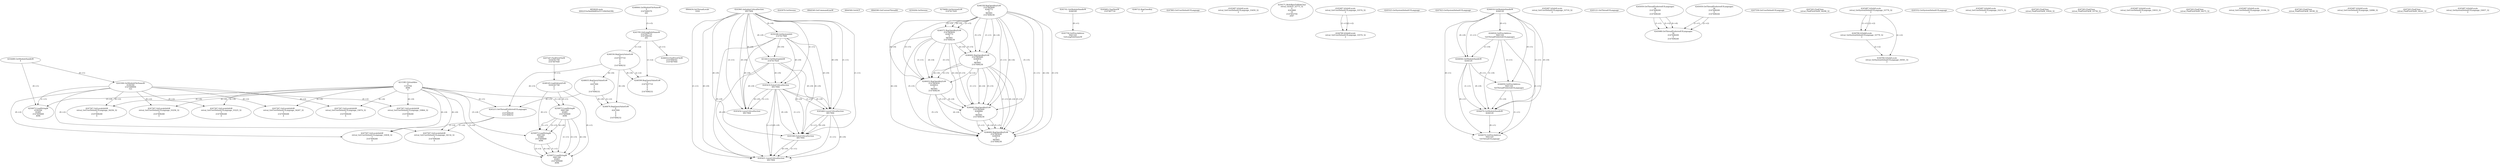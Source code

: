 // Global SCDG with merge call
digraph {
	0 [label="6850628.main
0002253a5beb9d462a311149d3b439fc"]
	1 [label="4254480.GetModuleHandleW
0"]
	2 [label="6844434.SetThreadLocale
1024"]
	3 [label="4243965.InitializeCriticalSection
6917004"]
	4 [label="4243979.GetVersion
"]
	5 [label="4250188.GetSystemInfo
2147417660"]
	3 -> 5 [label="(0-->0)"]
	6 [label="6844540.GetCommandLineW
"]
	7 [label="4214413.GetStartupInfoW
2147417624"]
	3 -> 7 [label="(0-->0)"]
	5 -> 7 [label="(0-->0)"]
	8 [label="6844560.GetACP
"]
	9 [label="6844580.GetCurrentThreadId
"]
	10 [label="4250204.GetVersion
"]
	11 [label="4276690.GetVersionExW
2147417420"]
	12 [label="4243306.GetModuleFileNameW
4194304
2147408904
522"]
	1 -> 12 [label="(0-->1)"]
	13 [label="4248064.GetModuleFileNameW
0
2147408370
261"]
	14 [label="4215383.VirtualAlloc
0
1310704
4096
4"]
	15 [label="4246338.RegOpenKeyExW
2147483649
4246772
0
983065
2147408236"]
	16 [label="4245741.GetModuleHandleW
4246160"]
	17 [label="4245758.GetProcAddress
9441320
GetLongPathNameW"]
	16 -> 17 [label="(0-->1)"]
	18 [label="4245785.GetLongPathNameW
2147407710
2147406542
261"]
	13 -> 18 [label="(3-->3)"]
	19 [label="4245683.CharNextW
2147407716"]
	20 [label="4246556.RegQueryValueExW
0
2147407710
0
0
0
2147408232"]
	18 -> 20 [label="(1-->2)"]
	21 [label="4246599.RegQueryValueExW
0
2147407710
0
0
0
2147408232"]
	18 -> 21 [label="(1-->2)"]
	20 -> 21 [label="(2-->2)"]
	20 -> 21 [label="(6-->6)"]
	22 [label="4246722.RegCloseKey
0"]
	23 [label="4247883.GetUserDefaultUILanguage
"]
	24 [label="4245418.EnterCriticalSection
6917004"]
	3 -> 24 [label="(1-->1)"]
	3 -> 24 [label="(0-->0)"]
	5 -> 24 [label="(0-->0)"]
	7 -> 24 [label="(0-->0)"]
	25 [label="4245469.LeaveCriticalSection
6917004"]
	3 -> 25 [label="(1-->1)"]
	24 -> 25 [label="(1-->1)"]
	3 -> 25 [label="(0-->0)"]
	5 -> 25 [label="(0-->0)"]
	7 -> 25 [label="(0-->0)"]
	24 -> 25 [label="(0-->0)"]
	26 [label="4245487.IsValidLocale
retval_GetUserDefaultUILanguage_33459_32
2"]
	27 [label="4250171.MultiByteToWideChar
retval_GetACP_32773_32
0
4243868
10
2147403704
2047"]
	28 [label="4246372.RegOpenKeyExW
2147483650
4246772
0
983065
2147408236"]
	15 -> 28 [label="(2-->2)"]
	15 -> 28 [label="(4-->4)"]
	15 -> 28 [label="(5-->5)"]
	29 [label="4246402.RegOpenKeyExW
2147483649
4246832
0
983065
2147408236"]
	15 -> 29 [label="(1-->1)"]
	15 -> 29 [label="(4-->4)"]
	28 -> 29 [label="(4-->4)"]
	15 -> 29 [label="(5-->5)"]
	28 -> 29 [label="(5-->5)"]
	30 [label="4245487.IsValidLocale
retval_GetUserDefaultUILanguage_33574_32
2"]
	31 [label="4244766.IsValidLocale
retval_GetUserDefaultUILanguage_33574_32
2"]
	30 -> 31 [label="(1-->1)"]
	30 -> 31 [label="(2-->2)"]
	32 [label="4245525.GetSystemDefaultUILanguage
"]
	33 [label="4245580.EnterCriticalSection
6917004"]
	3 -> 33 [label="(1-->1)"]
	24 -> 33 [label="(1-->1)"]
	25 -> 33 [label="(1-->1)"]
	3 -> 33 [label="(0-->0)"]
	5 -> 33 [label="(0-->0)"]
	7 -> 33 [label="(0-->0)"]
	24 -> 33 [label="(0-->0)"]
	25 -> 33 [label="(0-->0)"]
	34 [label="4245621.LeaveCriticalSection
6917004"]
	3 -> 34 [label="(1-->1)"]
	24 -> 34 [label="(1-->1)"]
	25 -> 34 [label="(1-->1)"]
	33 -> 34 [label="(1-->1)"]
	3 -> 34 [label="(0-->0)"]
	5 -> 34 [label="(0-->0)"]
	7 -> 34 [label="(0-->0)"]
	24 -> 34 [label="(0-->0)"]
	25 -> 34 [label="(0-->0)"]
	33 -> 34 [label="(0-->0)"]
	35 [label="4247923.GetSystemDefaultUILanguage
"]
	36 [label="4244018.GetModuleHandleW
4244120"]
	37 [label="4244024.GetProcAddress
9441320
GetThreadPreferredUILanguages"]
	36 -> 37 [label="(0-->1)"]
	38 [label="4244044.GetModuleHandleW
4244120"]
	36 -> 38 [label="(1-->1)"]
	36 -> 38 [label="(0-->0)"]
	37 -> 38 [label="(1-->0)"]
	39 [label="4244050.GetProcAddress
9441320
SetThreadPreferredUILanguages"]
	36 -> 39 [label="(0-->1)"]
	37 -> 39 [label="(1-->1)"]
	38 -> 39 [label="(0-->1)"]
	40 [label="4244070.GetModuleHandleW
4244120"]
	36 -> 40 [label="(1-->1)"]
	38 -> 40 [label="(1-->1)"]
	36 -> 40 [label="(0-->0)"]
	37 -> 40 [label="(1-->0)"]
	38 -> 40 [label="(0-->0)"]
	39 -> 40 [label="(1-->0)"]
	41 [label="4244076.GetProcAddress
9441320
GetThreadUILanguage"]
	36 -> 41 [label="(0-->1)"]
	37 -> 41 [label="(1-->1)"]
	38 -> 41 [label="(0-->1)"]
	39 -> 41 [label="(1-->1)"]
	40 -> 41 [label="(0-->1)"]
	42 [label="4246432.RegOpenKeyExW
2147483650
4246832
0
983065
2147408236"]
	28 -> 42 [label="(1-->1)"]
	29 -> 42 [label="(2-->2)"]
	15 -> 42 [label="(4-->4)"]
	28 -> 42 [label="(4-->4)"]
	29 -> 42 [label="(4-->4)"]
	15 -> 42 [label="(5-->5)"]
	28 -> 42 [label="(5-->5)"]
	29 -> 42 [label="(5-->5)"]
	43 [label="4245487.IsValidLocale
retval_GetUserDefaultUILanguage_33719_32
2"]
	44 [label="4245121.GetThreadUILanguage
"]
	45 [label="4245059.GetThreadPreferredUILanguages
56
2147408200
0
2147408240"]
	46 [label="4247558.GetUserDefaultUILanguage
"]
	47 [label="4247567.GetLocaleInfoW
retval_GetUserDefaultUILanguage_34256_32
3
2147408268
4"]
	12 -> 47 [label="(0-->2)"]
	14 -> 47 [label="(4-->4)"]
	48 [label="4247247.FindFirstFileW
3224341740
2147407640"]
	49 [label="4246014.FindFirstFileW
2147406542
2147407064"]
	18 -> 49 [label="(2-->1)"]
	50 [label="4245454.LeaveCriticalSection
6917004"]
	3 -> 50 [label="(1-->1)"]
	24 -> 50 [label="(1-->1)"]
	3 -> 50 [label="(0-->0)"]
	5 -> 50 [label="(0-->0)"]
	7 -> 50 [label="(0-->0)"]
	24 -> 50 [label="(0-->0)"]
	51 [label="4247567.GetLocaleInfoW
retval_GetUserDefaultUILanguage_33864_32
3
2147408268
4"]
	12 -> 51 [label="(0-->2)"]
	14 -> 51 [label="(4-->4)"]
	52 [label="4247263.FindClose
retval_FindFirstFileW_34298_32"]
	53 [label="4248145.LoadLibraryExW
3224341740
0
2"]
	48 -> 53 [label="(1-->1)"]
	54 [label="4250073.LoadStringW
9441340
65485
2147409468
4096"]
	53 -> 54 [label="(0-->1)"]
	14 -> 54 [label="(3-->4)"]
	55 [label="4246462.RegOpenKeyExW
2147483649
4246884
0
983065
2147408236"]
	15 -> 55 [label="(1-->1)"]
	29 -> 55 [label="(1-->1)"]
	15 -> 55 [label="(4-->4)"]
	28 -> 55 [label="(4-->4)"]
	29 -> 55 [label="(4-->4)"]
	42 -> 55 [label="(4-->4)"]
	15 -> 55 [label="(5-->5)"]
	28 -> 55 [label="(5-->5)"]
	29 -> 55 [label="(5-->5)"]
	42 -> 55 [label="(5-->5)"]
	56 [label="4246492.RegOpenKeyExW
2147483649
4246936
0
983065
2147408236"]
	15 -> 56 [label="(1-->1)"]
	29 -> 56 [label="(1-->1)"]
	55 -> 56 [label="(1-->1)"]
	15 -> 56 [label="(4-->4)"]
	28 -> 56 [label="(4-->4)"]
	29 -> 56 [label="(4-->4)"]
	42 -> 56 [label="(4-->4)"]
	55 -> 56 [label="(4-->4)"]
	15 -> 56 [label="(5-->5)"]
	28 -> 56 [label="(5-->5)"]
	29 -> 56 [label="(5-->5)"]
	42 -> 56 [label="(5-->5)"]
	55 -> 56 [label="(5-->5)"]
	57 [label="4245487.IsValidLocale
retval_GetSystemDefaultUILanguage_33779_32
2"]
	58 [label="4244766.IsValidLocale
retval_GetSystemDefaultUILanguage_33779_32
2"]
	57 -> 58 [label="(1-->1)"]
	57 -> 58 [label="(2-->2)"]
	59 [label="4245552.GetSystemDefaultUILanguage
"]
	60 [label="4244766.IsValidLocale
retval_GetSystemDefaultUILanguage_34561_32
2"]
	57 -> 60 [label="(2-->2)"]
	58 -> 60 [label="(2-->2)"]
	61 [label="4246635.RegQueryValueExW
0
4247000
0
0
0
2147408232"]
	20 -> 61 [label="(6-->6)"]
	62 [label="4247567.GetLocaleInfoW
retval_GetUserDefaultUILanguage_33258_32
3
2147408268
4"]
	12 -> 62 [label="(0-->2)"]
	14 -> 62 [label="(4-->4)"]
	63 [label="4250073.LoadStringW
4194304
65485
2147409468
4096"]
	1 -> 63 [label="(0-->1)"]
	12 -> 63 [label="(1-->1)"]
	14 -> 63 [label="(3-->4)"]
	64 [label="4245487.IsValidLocale
retval_GetUserDefaultUILanguage_33273_32
2"]
	65 [label="4245059.GetThreadPreferredUILanguages
56
2147408200
0
2147408244"]
	66 [label="4245215.SetThreadPreferredUILanguages
4
2147408220
2147408232"]
	14 -> 66 [label="(4-->1)"]
	20 -> 66 [label="(6-->3)"]
	61 -> 66 [label="(6-->3)"]
	67 [label="4245088.GetThreadPreferredUILanguages
56
2147408200
0
2147408240"]
	45 -> 67 [label="(1-->1)"]
	65 -> 67 [label="(1-->1)"]
	45 -> 67 [label="(2-->2)"]
	65 -> 67 [label="(2-->2)"]
	45 -> 67 [label="(4-->4)"]
	68 [label="4247567.GetLocaleInfoW
retval_GetUserDefaultUILanguage_33838_32
3
2147408268
4"]
	12 -> 68 [label="(0-->2)"]
	14 -> 68 [label="(4-->4)"]
	66 -> 68 [label="(1-->4)"]
	69 [label="4247263.FindClose
retval_FindFirstFileW_33924_32"]
	70 [label="4246676.RegQueryValueExW
0
4247000
0
0
0
2147408232"]
	61 -> 70 [label="(2-->2)"]
	20 -> 70 [label="(6-->6)"]
	61 -> 70 [label="(6-->6)"]
	71 [label="4247567.GetLocaleInfoW
retval_GetUserDefaultUILanguage_33225_32
3
2147408268
4"]
	12 -> 71 [label="(0-->2)"]
	14 -> 71 [label="(4-->4)"]
	72 [label="4247263.FindClose
retval_FindFirstFileW_33756_32"]
	73 [label="4250073.LoadStringW
9441340
65484
2147409468
4096"]
	53 -> 73 [label="(0-->1)"]
	54 -> 73 [label="(1-->1)"]
	54 -> 73 [label="(3-->3)"]
	14 -> 73 [label="(3-->4)"]
	54 -> 73 [label="(4-->4)"]
	74 [label="4245487.IsValidLocale
retval_GetUserDefaultUILanguage_33033_32
2"]
	75 [label="4247567.GetLocaleInfoW
retval_GetUserDefaultUILanguage_34267_32
3
2147408268
4"]
	12 -> 75 [label="(0-->2)"]
	14 -> 75 [label="(4-->4)"]
	76 [label="4247263.FindClose
retval_FindFirstFileW_34275_32"]
	77 [label="4245487.IsValidLocale
retval_GetUserDefaultUILanguage_33184_32
2"]
	78 [label="4247567.GetLocaleInfoW
retval_GetUserDefaultUILanguage_34154_32
3
2147408268
4"]
	12 -> 78 [label="(0-->2)"]
	14 -> 78 [label="(4-->4)"]
	66 -> 78 [label="(1-->4)"]
	79 [label="4247263.FindClose
retval_FindFirstFileW_34190_32"]
	80 [label="4245487.IsValidLocale
retval_GetUserDefaultUILanguage_32896_32
2"]
	81 [label="4247567.GetLocaleInfoW
retval_GetUserDefaultUILanguage_33674_32
3
2147408268
4"]
	12 -> 81 [label="(0-->2)"]
	14 -> 81 [label="(4-->4)"]
	82 [label="4247263.FindClose
retval_FindFirstFileW_34241_32"]
	83 [label="4245487.IsValidLocale
retval_GetSystemDefaultUILanguage_33657_32
2"]
	84 [label="4250073.LoadStringW
9441340
65483
2147409468
4096"]
	53 -> 84 [label="(0-->1)"]
	54 -> 84 [label="(1-->1)"]
	73 -> 84 [label="(1-->1)"]
	54 -> 84 [label="(3-->3)"]
	73 -> 84 [label="(3-->3)"]
	14 -> 84 [label="(3-->4)"]
	54 -> 84 [label="(4-->4)"]
	73 -> 84 [label="(4-->4)"]
}
